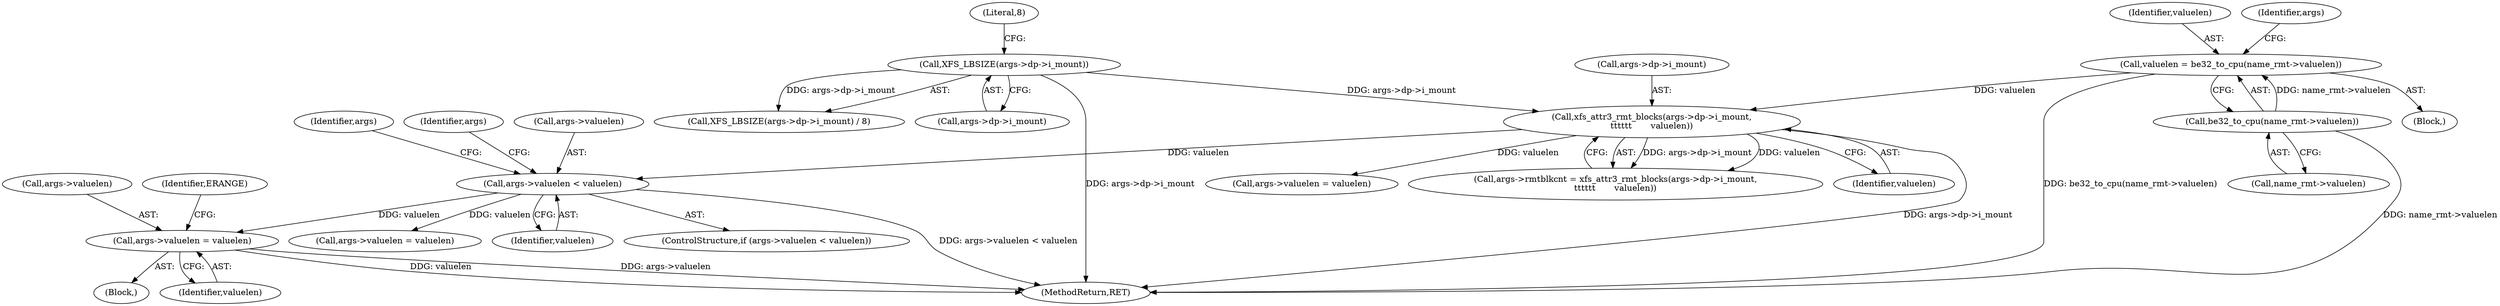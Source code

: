 digraph "0_linux_8275cdd0e7ac550dcce2b3ef6d2fb3b808c1ae59_5@pointer" {
"1000313" [label="(Call,args->valuelen = valuelen)"];
"1000307" [label="(Call,args->valuelen < valuelen)"];
"1000285" [label="(Call,xfs_attr3_rmt_blocks(args->dp->i_mount,\n\t\t\t\t\t\t       valuelen))"];
"1000125" [label="(Call,XFS_LBSIZE(args->dp->i_mount))"];
"1000267" [label="(Call,valuelen = be32_to_cpu(name_rmt->valuelen))"];
"1000269" [label="(Call,be32_to_cpu(name_rmt->valuelen))"];
"1000299" [label="(Call,args->valuelen = valuelen)"];
"1000124" [label="(Call,XFS_LBSIZE(args->dp->i_mount) / 8)"];
"1000267" [label="(Call,valuelen = be32_to_cpu(name_rmt->valuelen))"];
"1000275" [label="(Identifier,args)"];
"1000321" [label="(Call,args->valuelen = valuelen)"];
"1000285" [label="(Call,xfs_attr3_rmt_blocks(args->dp->i_mount,\n\t\t\t\t\t\t       valuelen))"];
"1000291" [label="(Identifier,valuelen)"];
"1000313" [label="(Call,args->valuelen = valuelen)"];
"1000286" [label="(Call,args->dp->i_mount)"];
"1000314" [label="(Call,args->valuelen)"];
"1000125" [label="(Call,XFS_LBSIZE(args->dp->i_mount))"];
"1000269" [label="(Call,be32_to_cpu(name_rmt->valuelen))"];
"1000315" [label="(Identifier,args)"];
"1000311" [label="(Identifier,valuelen)"];
"1000126" [label="(Call,args->dp->i_mount)"];
"1000281" [label="(Call,args->rmtblkcnt = xfs_attr3_rmt_blocks(args->dp->i_mount,\n\t\t\t\t\t\t       valuelen))"];
"1000328" [label="(MethodReturn,RET)"];
"1000306" [label="(ControlStructure,if (args->valuelen < valuelen))"];
"1000323" [label="(Identifier,args)"];
"1000312" [label="(Block,)"];
"1000238" [label="(Block,)"];
"1000268" [label="(Identifier,valuelen)"];
"1000317" [label="(Identifier,valuelen)"];
"1000308" [label="(Call,args->valuelen)"];
"1000307" [label="(Call,args->valuelen < valuelen)"];
"1000131" [label="(Literal,8)"];
"1000270" [label="(Call,name_rmt->valuelen)"];
"1000320" [label="(Identifier,ERANGE)"];
"1000313" -> "1000312"  [label="AST: "];
"1000313" -> "1000317"  [label="CFG: "];
"1000314" -> "1000313"  [label="AST: "];
"1000317" -> "1000313"  [label="AST: "];
"1000320" -> "1000313"  [label="CFG: "];
"1000313" -> "1000328"  [label="DDG: args->valuelen"];
"1000313" -> "1000328"  [label="DDG: valuelen"];
"1000307" -> "1000313"  [label="DDG: valuelen"];
"1000307" -> "1000306"  [label="AST: "];
"1000307" -> "1000311"  [label="CFG: "];
"1000308" -> "1000307"  [label="AST: "];
"1000311" -> "1000307"  [label="AST: "];
"1000315" -> "1000307"  [label="CFG: "];
"1000323" -> "1000307"  [label="CFG: "];
"1000307" -> "1000328"  [label="DDG: args->valuelen < valuelen"];
"1000285" -> "1000307"  [label="DDG: valuelen"];
"1000307" -> "1000321"  [label="DDG: valuelen"];
"1000285" -> "1000281"  [label="AST: "];
"1000285" -> "1000291"  [label="CFG: "];
"1000286" -> "1000285"  [label="AST: "];
"1000291" -> "1000285"  [label="AST: "];
"1000281" -> "1000285"  [label="CFG: "];
"1000285" -> "1000328"  [label="DDG: args->dp->i_mount"];
"1000285" -> "1000281"  [label="DDG: args->dp->i_mount"];
"1000285" -> "1000281"  [label="DDG: valuelen"];
"1000125" -> "1000285"  [label="DDG: args->dp->i_mount"];
"1000267" -> "1000285"  [label="DDG: valuelen"];
"1000285" -> "1000299"  [label="DDG: valuelen"];
"1000125" -> "1000124"  [label="AST: "];
"1000125" -> "1000126"  [label="CFG: "];
"1000126" -> "1000125"  [label="AST: "];
"1000131" -> "1000125"  [label="CFG: "];
"1000125" -> "1000328"  [label="DDG: args->dp->i_mount"];
"1000125" -> "1000124"  [label="DDG: args->dp->i_mount"];
"1000267" -> "1000238"  [label="AST: "];
"1000267" -> "1000269"  [label="CFG: "];
"1000268" -> "1000267"  [label="AST: "];
"1000269" -> "1000267"  [label="AST: "];
"1000275" -> "1000267"  [label="CFG: "];
"1000267" -> "1000328"  [label="DDG: be32_to_cpu(name_rmt->valuelen)"];
"1000269" -> "1000267"  [label="DDG: name_rmt->valuelen"];
"1000269" -> "1000270"  [label="CFG: "];
"1000270" -> "1000269"  [label="AST: "];
"1000269" -> "1000328"  [label="DDG: name_rmt->valuelen"];
}
